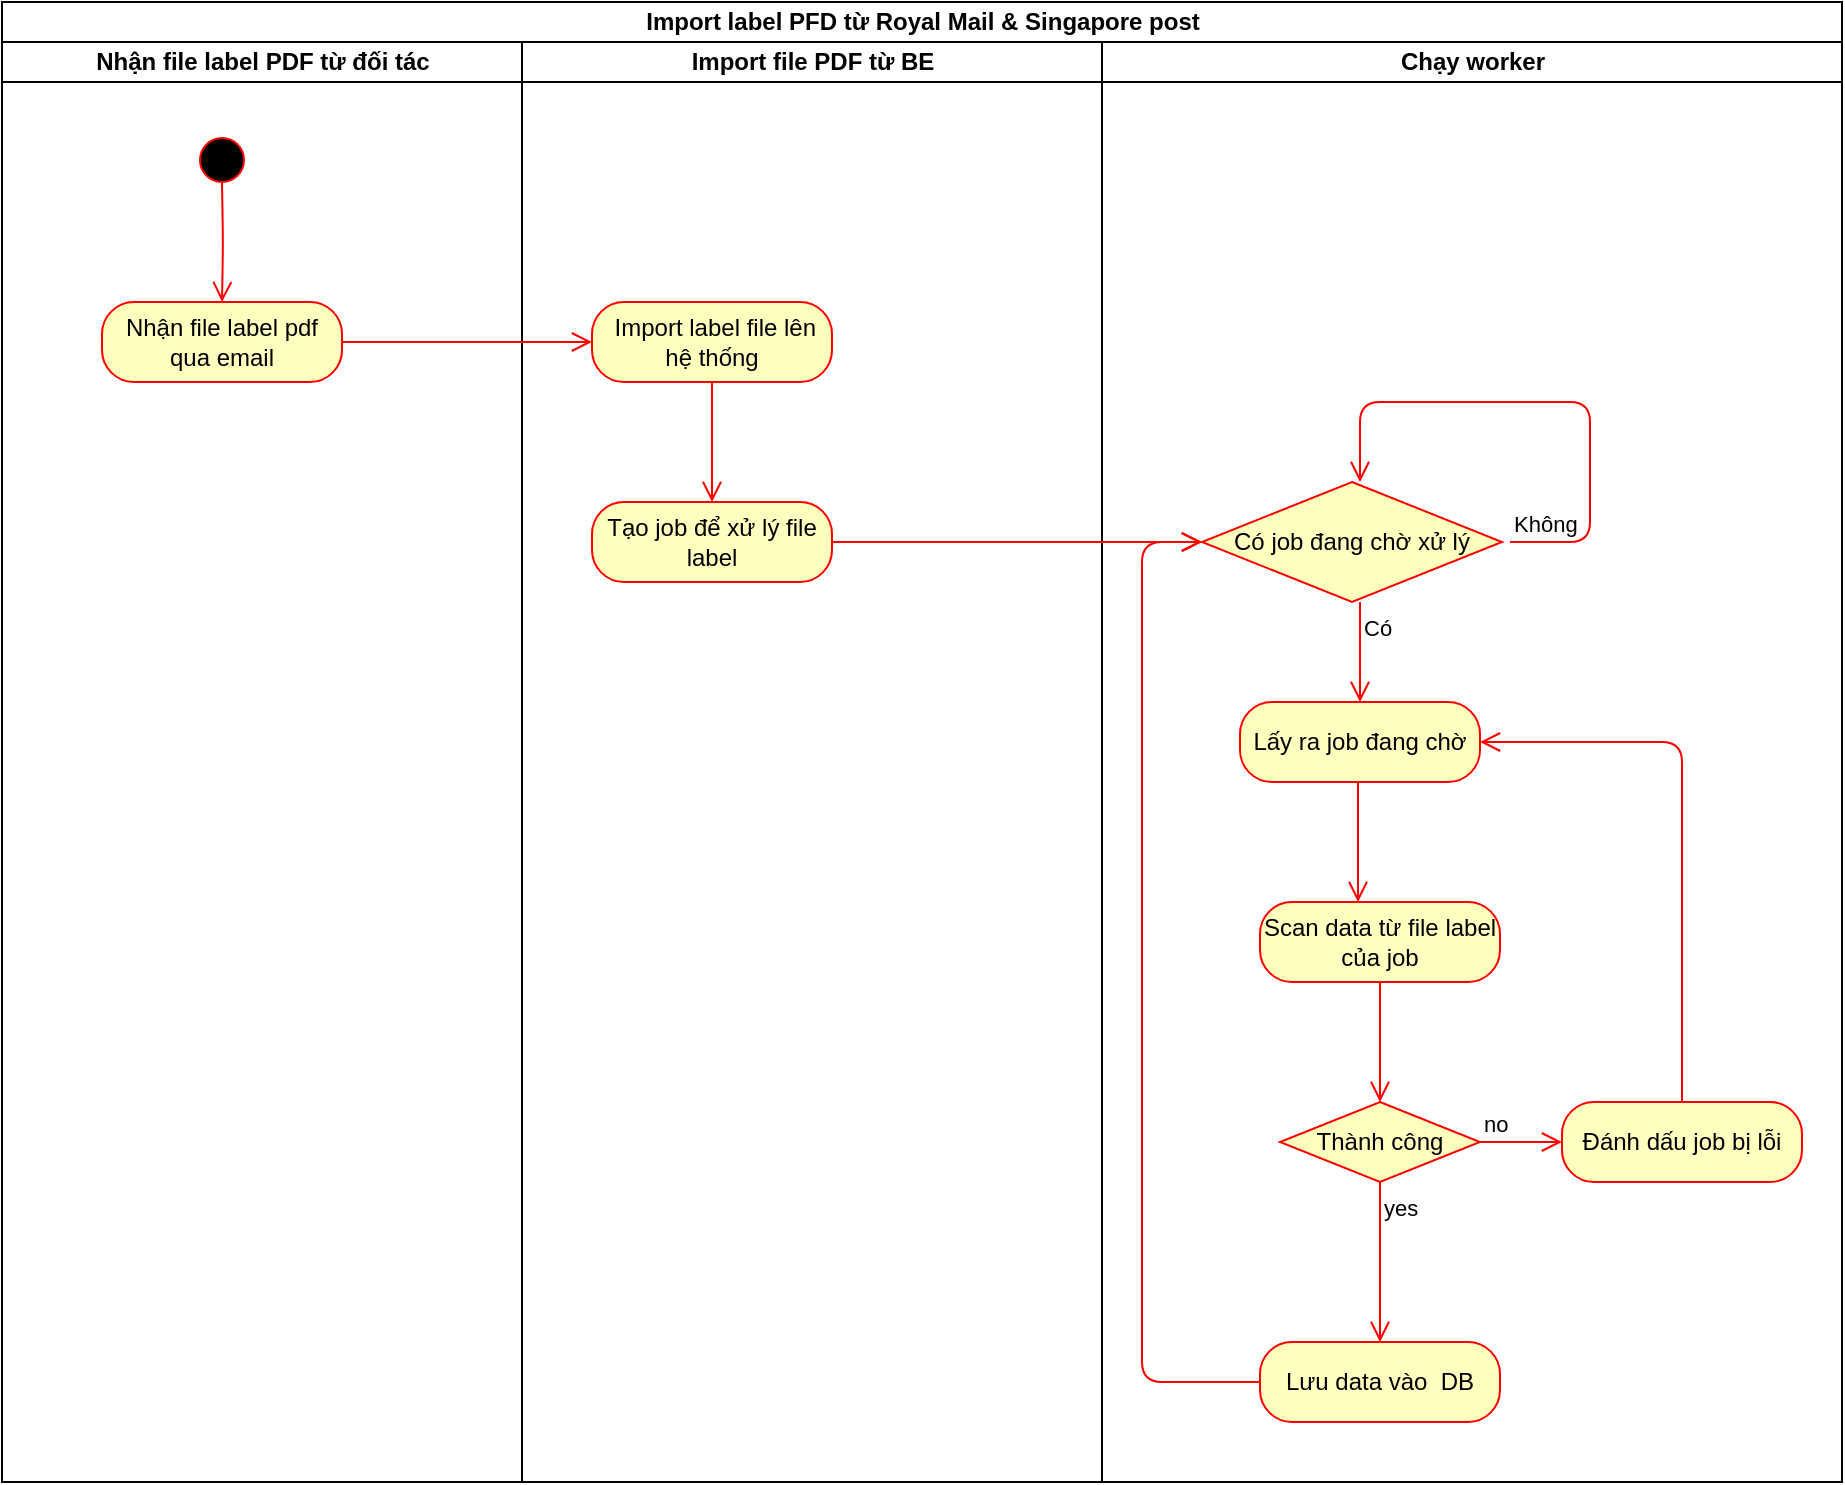 <mxfile version="13.8.4" type="github"><diagram id="SUQyNkPw38X5v7QX5pR-" name="Page-1"><mxGraphModel dx="1426" dy="813" grid="1" gridSize="10" guides="1" tooltips="1" connect="1" arrows="1" fold="1" page="1" pageScale="1" pageWidth="827" pageHeight="1169" math="0" shadow="0"><root><mxCell id="0"/><mxCell id="1" parent="0"/><mxCell id="hwhnWIX9Nv_DtkqQnSJ9-1" value="Import label PFD từ Royal Mail &amp;amp; Singapore post" style="swimlane;html=1;childLayout=stackLayout;resizeParent=1;resizeParentMax=0;startSize=20;" vertex="1" parent="1"><mxGeometry x="90" y="50" width="920" height="740" as="geometry"/></mxCell><mxCell id="hwhnWIX9Nv_DtkqQnSJ9-2" value="Nhận file label PDF từ đối tác" style="swimlane;html=1;startSize=20;" vertex="1" parent="hwhnWIX9Nv_DtkqQnSJ9-1"><mxGeometry y="20" width="260" height="720" as="geometry"/></mxCell><mxCell id="hwhnWIX9Nv_DtkqQnSJ9-6" value="" style="ellipse;html=1;shape=startState;fillColor=#000000;strokeColor=#ff0000;" vertex="1" parent="hwhnWIX9Nv_DtkqQnSJ9-2"><mxGeometry x="95" y="44" width="30" height="30" as="geometry"/></mxCell><mxCell id="hwhnWIX9Nv_DtkqQnSJ9-7" value="" style="edgeStyle=orthogonalEdgeStyle;html=1;verticalAlign=bottom;endArrow=open;endSize=8;strokeColor=#ff0000;entryX=0.5;entryY=0;entryDx=0;entryDy=0;" edge="1" parent="hwhnWIX9Nv_DtkqQnSJ9-2" target="hwhnWIX9Nv_DtkqQnSJ9-8"><mxGeometry relative="1" as="geometry"><mxPoint x="65" y="130" as="targetPoint"/><mxPoint x="110" y="70" as="sourcePoint"/></mxGeometry></mxCell><mxCell id="hwhnWIX9Nv_DtkqQnSJ9-8" value="Nhận file label pdf qua email" style="rounded=1;whiteSpace=wrap;html=1;arcSize=40;fontColor=#000000;fillColor=#ffffc0;strokeColor=#ff0000;" vertex="1" parent="hwhnWIX9Nv_DtkqQnSJ9-2"><mxGeometry x="50" y="130" width="120" height="40" as="geometry"/></mxCell><mxCell id="hwhnWIX9Nv_DtkqQnSJ9-3" value="Import file PDF từ BE" style="swimlane;html=1;startSize=20;" vertex="1" parent="hwhnWIX9Nv_DtkqQnSJ9-1"><mxGeometry x="260" y="20" width="290" height="720" as="geometry"/></mxCell><mxCell id="hwhnWIX9Nv_DtkqQnSJ9-10" value="&amp;nbsp;Import label file lên hệ thống" style="rounded=1;whiteSpace=wrap;html=1;arcSize=40;fontColor=#000000;fillColor=#ffffc0;strokeColor=#ff0000;" vertex="1" parent="hwhnWIX9Nv_DtkqQnSJ9-3"><mxGeometry x="35" y="130" width="120" height="40" as="geometry"/></mxCell><mxCell id="hwhnWIX9Nv_DtkqQnSJ9-12" value="Tạo job để xử lý file label" style="rounded=1;whiteSpace=wrap;html=1;arcSize=40;fontColor=#000000;fillColor=#ffffc0;strokeColor=#ff0000;" vertex="1" parent="hwhnWIX9Nv_DtkqQnSJ9-3"><mxGeometry x="35" y="230" width="120" height="40" as="geometry"/></mxCell><mxCell id="hwhnWIX9Nv_DtkqQnSJ9-11" value="" style="edgeStyle=orthogonalEdgeStyle;html=1;verticalAlign=bottom;endArrow=open;endSize=8;strokeColor=#ff0000;entryX=0.5;entryY=0;entryDx=0;entryDy=0;" edge="1" source="hwhnWIX9Nv_DtkqQnSJ9-10" parent="hwhnWIX9Nv_DtkqQnSJ9-3" target="hwhnWIX9Nv_DtkqQnSJ9-12"><mxGeometry relative="1" as="geometry"><mxPoint x="95" y="230" as="targetPoint"/><Array as="points"><mxPoint x="95" y="220"/><mxPoint x="95" y="220"/></Array></mxGeometry></mxCell><UserObject label="Chạy worker" link="https://alloverprint.sgp1.digitaloceanspaces.com/uk-labels/749771-LG324968905GB.jpg" id="hwhnWIX9Nv_DtkqQnSJ9-4"><mxCell style="swimlane;html=1;startSize=20;" vertex="1" parent="hwhnWIX9Nv_DtkqQnSJ9-1"><mxGeometry x="550" y="20" width="370" height="720" as="geometry"/></mxCell></UserObject><mxCell id="hwhnWIX9Nv_DtkqQnSJ9-14" value="Có job đang chờ xử lý" style="rhombus;whiteSpace=wrap;html=1;fillColor=#ffffc0;strokeColor=#ff0000;" vertex="1" parent="hwhnWIX9Nv_DtkqQnSJ9-4"><mxGeometry x="50" y="220" width="150" height="60" as="geometry"/></mxCell><mxCell id="hwhnWIX9Nv_DtkqQnSJ9-15" value="Không" style="edgeStyle=orthogonalEdgeStyle;html=1;align=left;verticalAlign=bottom;endArrow=open;endSize=8;strokeColor=#ff0000;exitX=1;exitY=0.5;exitDx=0;exitDy=0;" edge="1" parent="hwhnWIX9Nv_DtkqQnSJ9-4"><mxGeometry x="-1" relative="1" as="geometry"><mxPoint x="129" y="220" as="targetPoint"/><mxPoint x="204" y="250" as="sourcePoint"/><Array as="points"><mxPoint x="244" y="250"/><mxPoint x="244" y="180"/><mxPoint x="129" y="180"/></Array></mxGeometry></mxCell><mxCell id="hwhnWIX9Nv_DtkqQnSJ9-16" value="Có" style="edgeStyle=orthogonalEdgeStyle;html=1;align=left;verticalAlign=top;endArrow=open;endSize=8;strokeColor=#ff0000;" edge="1" parent="hwhnWIX9Nv_DtkqQnSJ9-4"><mxGeometry x="-1" relative="1" as="geometry"><mxPoint x="129" y="330" as="targetPoint"/><mxPoint x="129" y="280" as="sourcePoint"/></mxGeometry></mxCell><mxCell id="hwhnWIX9Nv_DtkqQnSJ9-17" value="Lấy ra job đang chờ" style="rounded=1;whiteSpace=wrap;html=1;arcSize=40;fontColor=#000000;fillColor=#ffffc0;strokeColor=#ff0000;" vertex="1" parent="hwhnWIX9Nv_DtkqQnSJ9-4"><mxGeometry x="69" y="330" width="120" height="40" as="geometry"/></mxCell><mxCell id="hwhnWIX9Nv_DtkqQnSJ9-18" value="" style="edgeStyle=orthogonalEdgeStyle;html=1;verticalAlign=bottom;endArrow=open;endSize=8;strokeColor=#ff0000;" edge="1" parent="hwhnWIX9Nv_DtkqQnSJ9-4"><mxGeometry relative="1" as="geometry"><mxPoint x="128" y="430" as="targetPoint"/><mxPoint x="128" y="370" as="sourcePoint"/></mxGeometry></mxCell><mxCell id="hwhnWIX9Nv_DtkqQnSJ9-19" value="Scan data từ file label của job" style="rounded=1;whiteSpace=wrap;html=1;arcSize=40;fontColor=#000000;fillColor=#ffffc0;strokeColor=#ff0000;" vertex="1" parent="hwhnWIX9Nv_DtkqQnSJ9-4"><mxGeometry x="79" y="430" width="120" height="40" as="geometry"/></mxCell><mxCell id="hwhnWIX9Nv_DtkqQnSJ9-20" value="" style="edgeStyle=orthogonalEdgeStyle;html=1;verticalAlign=bottom;endArrow=open;endSize=8;strokeColor=#ff0000;" edge="1" source="hwhnWIX9Nv_DtkqQnSJ9-19" parent="hwhnWIX9Nv_DtkqQnSJ9-4"><mxGeometry relative="1" as="geometry"><mxPoint x="139" y="530" as="targetPoint"/></mxGeometry></mxCell><mxCell id="hwhnWIX9Nv_DtkqQnSJ9-27" value="Thành công" style="rhombus;whiteSpace=wrap;html=1;fillColor=#ffffc0;strokeColor=#ff0000;" vertex="1" parent="hwhnWIX9Nv_DtkqQnSJ9-4"><mxGeometry x="89" y="530" width="100" height="40" as="geometry"/></mxCell><mxCell id="hwhnWIX9Nv_DtkqQnSJ9-31" value="Lưu data vào &amp;nbsp;DB" style="rounded=1;whiteSpace=wrap;html=1;arcSize=40;fontColor=#000000;fillColor=#ffffc0;strokeColor=#ff0000;" vertex="1" parent="hwhnWIX9Nv_DtkqQnSJ9-4"><mxGeometry x="79" y="650" width="120" height="40" as="geometry"/></mxCell><mxCell id="hwhnWIX9Nv_DtkqQnSJ9-32" value="" style="edgeStyle=orthogonalEdgeStyle;html=1;verticalAlign=bottom;endArrow=open;endSize=8;strokeColor=#ff0000;entryX=0;entryY=0.5;entryDx=0;entryDy=0;exitX=0;exitY=0.5;exitDx=0;exitDy=0;" edge="1" source="hwhnWIX9Nv_DtkqQnSJ9-31" parent="hwhnWIX9Nv_DtkqQnSJ9-4" target="hwhnWIX9Nv_DtkqQnSJ9-14"><mxGeometry relative="1" as="geometry"><mxPoint x="135" y="740" as="targetPoint"/><Array as="points"><mxPoint x="20" y="670"/><mxPoint x="20" y="250"/></Array></mxGeometry></mxCell><mxCell id="hwhnWIX9Nv_DtkqQnSJ9-47" value="yes" style="edgeStyle=orthogonalEdgeStyle;html=1;align=left;verticalAlign=top;endArrow=open;endSize=8;strokeColor=#ff0000;exitX=0.5;exitY=1;exitDx=0;exitDy=0;" edge="1" source="hwhnWIX9Nv_DtkqQnSJ9-27" parent="hwhnWIX9Nv_DtkqQnSJ9-4" target="hwhnWIX9Nv_DtkqQnSJ9-31"><mxGeometry x="-1" relative="1" as="geometry"><mxPoint x="-76" y="520" as="targetPoint"/><mxPoint x="-36" y="500" as="sourcePoint"/></mxGeometry></mxCell><mxCell id="hwhnWIX9Nv_DtkqQnSJ9-34" value="Đánh dấu job bị lỗi" style="rounded=1;whiteSpace=wrap;html=1;arcSize=40;fontColor=#000000;fillColor=#ffffc0;strokeColor=#ff0000;" vertex="1" parent="hwhnWIX9Nv_DtkqQnSJ9-4"><mxGeometry x="230" y="530" width="120" height="40" as="geometry"/></mxCell><mxCell id="hwhnWIX9Nv_DtkqQnSJ9-35" value="" style="edgeStyle=orthogonalEdgeStyle;html=1;verticalAlign=bottom;endArrow=open;endSize=8;strokeColor=#ff0000;entryX=1;entryY=0.5;entryDx=0;entryDy=0;exitX=0.5;exitY=0;exitDx=0;exitDy=0;" edge="1" source="hwhnWIX9Nv_DtkqQnSJ9-34" parent="hwhnWIX9Nv_DtkqQnSJ9-4" target="hwhnWIX9Nv_DtkqQnSJ9-17"><mxGeometry relative="1" as="geometry"><mxPoint x="239" y="630" as="targetPoint"/><Array as="points"><mxPoint x="290" y="350"/></Array></mxGeometry></mxCell><mxCell id="hwhnWIX9Nv_DtkqQnSJ9-46" value="no" style="edgeStyle=orthogonalEdgeStyle;html=1;align=left;verticalAlign=bottom;endArrow=open;endSize=8;strokeColor=#ff0000;exitX=1;exitY=0.5;exitDx=0;exitDy=0;entryX=0;entryY=0.5;entryDx=0;entryDy=0;" edge="1" source="hwhnWIX9Nv_DtkqQnSJ9-27" parent="hwhnWIX9Nv_DtkqQnSJ9-4" target="hwhnWIX9Nv_DtkqQnSJ9-34"><mxGeometry x="-1" relative="1" as="geometry"><mxPoint x="-31" y="440" as="targetPoint"/></mxGeometry></mxCell><mxCell id="hwhnWIX9Nv_DtkqQnSJ9-9" value="" style="edgeStyle=orthogonalEdgeStyle;html=1;verticalAlign=bottom;endArrow=open;endSize=8;strokeColor=#ff0000;" edge="1" source="hwhnWIX9Nv_DtkqQnSJ9-8" parent="hwhnWIX9Nv_DtkqQnSJ9-1" target="hwhnWIX9Nv_DtkqQnSJ9-10"><mxGeometry relative="1" as="geometry"><mxPoint x="80" y="250" as="targetPoint"/></mxGeometry></mxCell><mxCell id="hwhnWIX9Nv_DtkqQnSJ9-37" value="" style="edgeStyle=orthogonalEdgeStyle;html=1;verticalAlign=bottom;endArrow=open;endSize=8;strokeColor=#ff0000;entryX=0;entryY=0.5;entryDx=0;entryDy=0;exitX=1;exitY=0.5;exitDx=0;exitDy=0;" edge="1" parent="hwhnWIX9Nv_DtkqQnSJ9-1" source="hwhnWIX9Nv_DtkqQnSJ9-12" target="hwhnWIX9Nv_DtkqQnSJ9-14"><mxGeometry relative="1" as="geometry"><mxPoint x="285" y="250" as="targetPoint"/></mxGeometry></mxCell></root></mxGraphModel></diagram></mxfile>